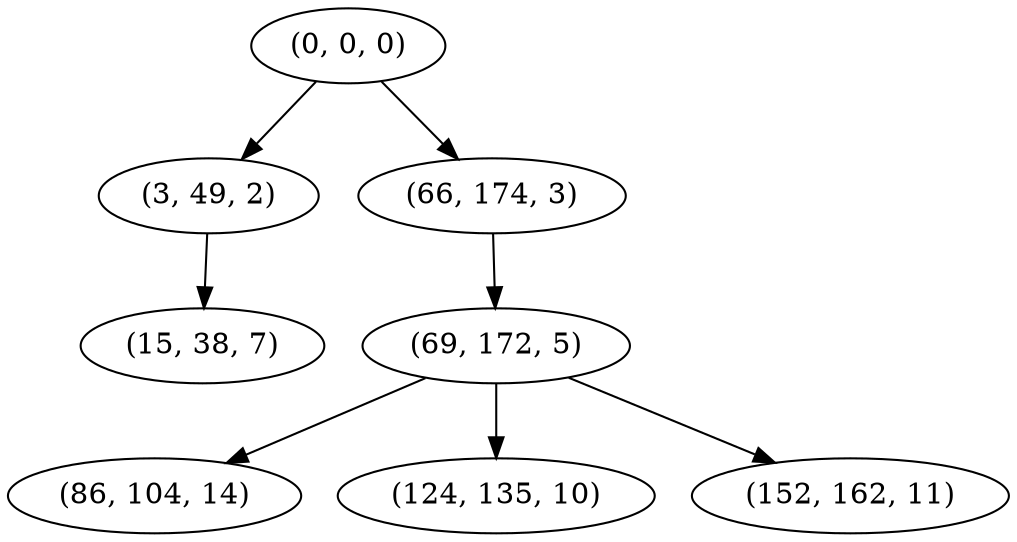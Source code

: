 digraph tree {
    "(0, 0, 0)";
    "(3, 49, 2)";
    "(15, 38, 7)";
    "(66, 174, 3)";
    "(69, 172, 5)";
    "(86, 104, 14)";
    "(124, 135, 10)";
    "(152, 162, 11)";
    "(0, 0, 0)" -> "(3, 49, 2)";
    "(0, 0, 0)" -> "(66, 174, 3)";
    "(3, 49, 2)" -> "(15, 38, 7)";
    "(66, 174, 3)" -> "(69, 172, 5)";
    "(69, 172, 5)" -> "(86, 104, 14)";
    "(69, 172, 5)" -> "(124, 135, 10)";
    "(69, 172, 5)" -> "(152, 162, 11)";
}
